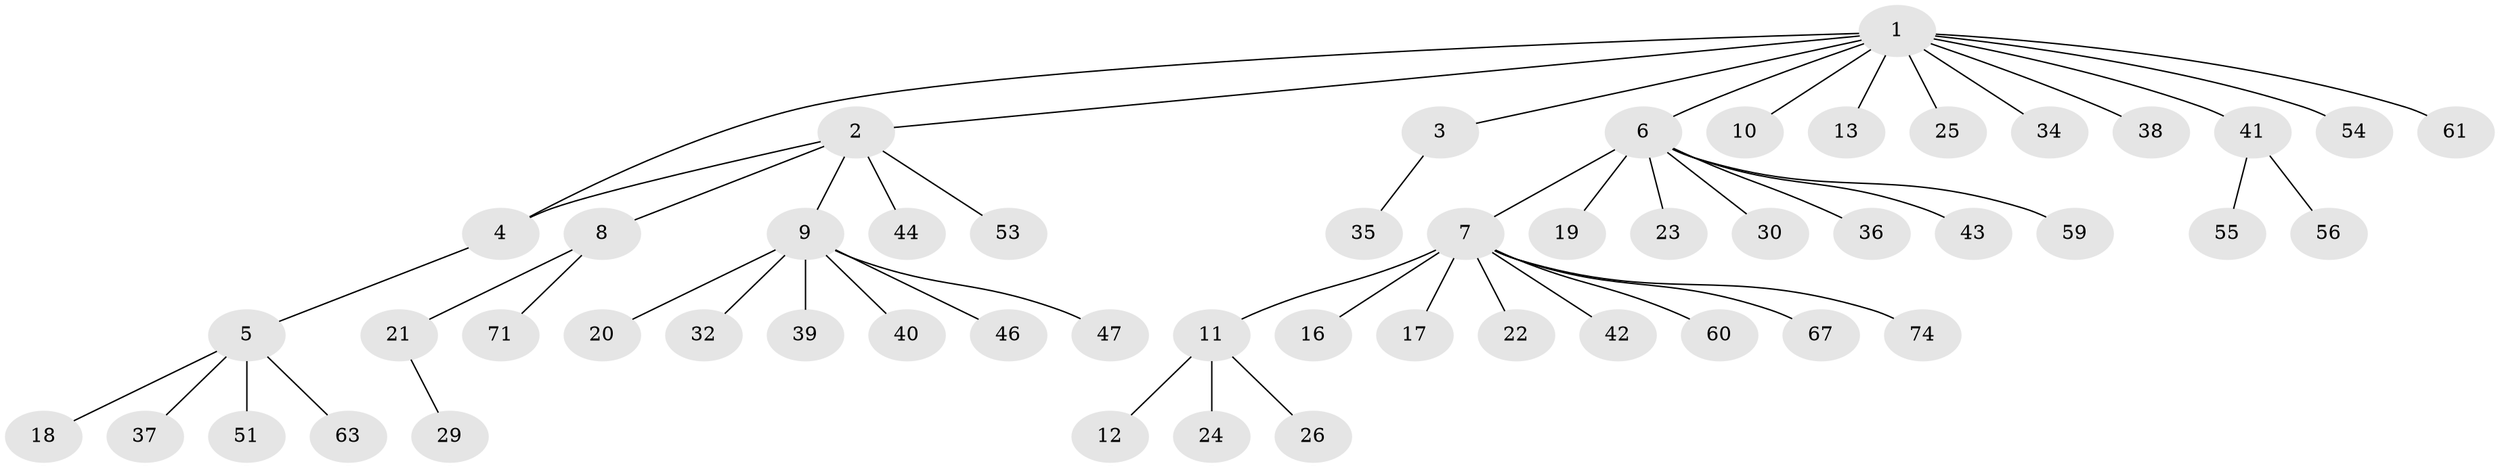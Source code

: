// original degree distribution, {12: 0.013333333333333334, 6: 0.013333333333333334, 2: 0.17333333333333334, 3: 0.06666666666666667, 5: 0.013333333333333334, 9: 0.02666666666666667, 4: 0.013333333333333334, 7: 0.013333333333333334, 8: 0.013333333333333334, 1: 0.6533333333333333}
// Generated by graph-tools (version 1.1) at 2025/18/03/04/25 18:18:28]
// undirected, 52 vertices, 52 edges
graph export_dot {
graph [start="1"]
  node [color=gray90,style=filled];
  1;
  2;
  3;
  4;
  5;
  6 [super="+27"];
  7;
  8 [super="+15"];
  9;
  10 [super="+52"];
  11 [super="+14+66+50+73"];
  12;
  13;
  16;
  17;
  18 [super="+48"];
  19 [super="+62+28"];
  20 [super="+33+57"];
  21 [super="+31"];
  22 [super="+45"];
  23;
  24;
  25 [super="+69"];
  26;
  29;
  30;
  32;
  34;
  35 [super="+70"];
  36;
  37;
  38;
  39;
  40;
  41;
  42;
  43;
  44 [super="+58"];
  46;
  47 [super="+64"];
  51;
  53;
  54;
  55;
  56 [super="+65"];
  59;
  60;
  61;
  63;
  67;
  71;
  74;
  1 -- 2;
  1 -- 3;
  1 -- 4;
  1 -- 6;
  1 -- 10;
  1 -- 13;
  1 -- 25;
  1 -- 34;
  1 -- 38;
  1 -- 41;
  1 -- 54;
  1 -- 61;
  2 -- 4;
  2 -- 8;
  2 -- 9;
  2 -- 44;
  2 -- 53;
  3 -- 35;
  4 -- 5;
  5 -- 18;
  5 -- 37;
  5 -- 51;
  5 -- 63;
  6 -- 7;
  6 -- 19;
  6 -- 23;
  6 -- 30;
  6 -- 36;
  6 -- 43;
  6 -- 59;
  7 -- 11;
  7 -- 16;
  7 -- 17;
  7 -- 22;
  7 -- 42;
  7 -- 60;
  7 -- 67;
  7 -- 74;
  8 -- 21;
  8 -- 71;
  9 -- 20;
  9 -- 32;
  9 -- 39;
  9 -- 40;
  9 -- 46;
  9 -- 47;
  11 -- 12;
  11 -- 24;
  11 -- 26;
  21 -- 29;
  41 -- 55;
  41 -- 56;
}

